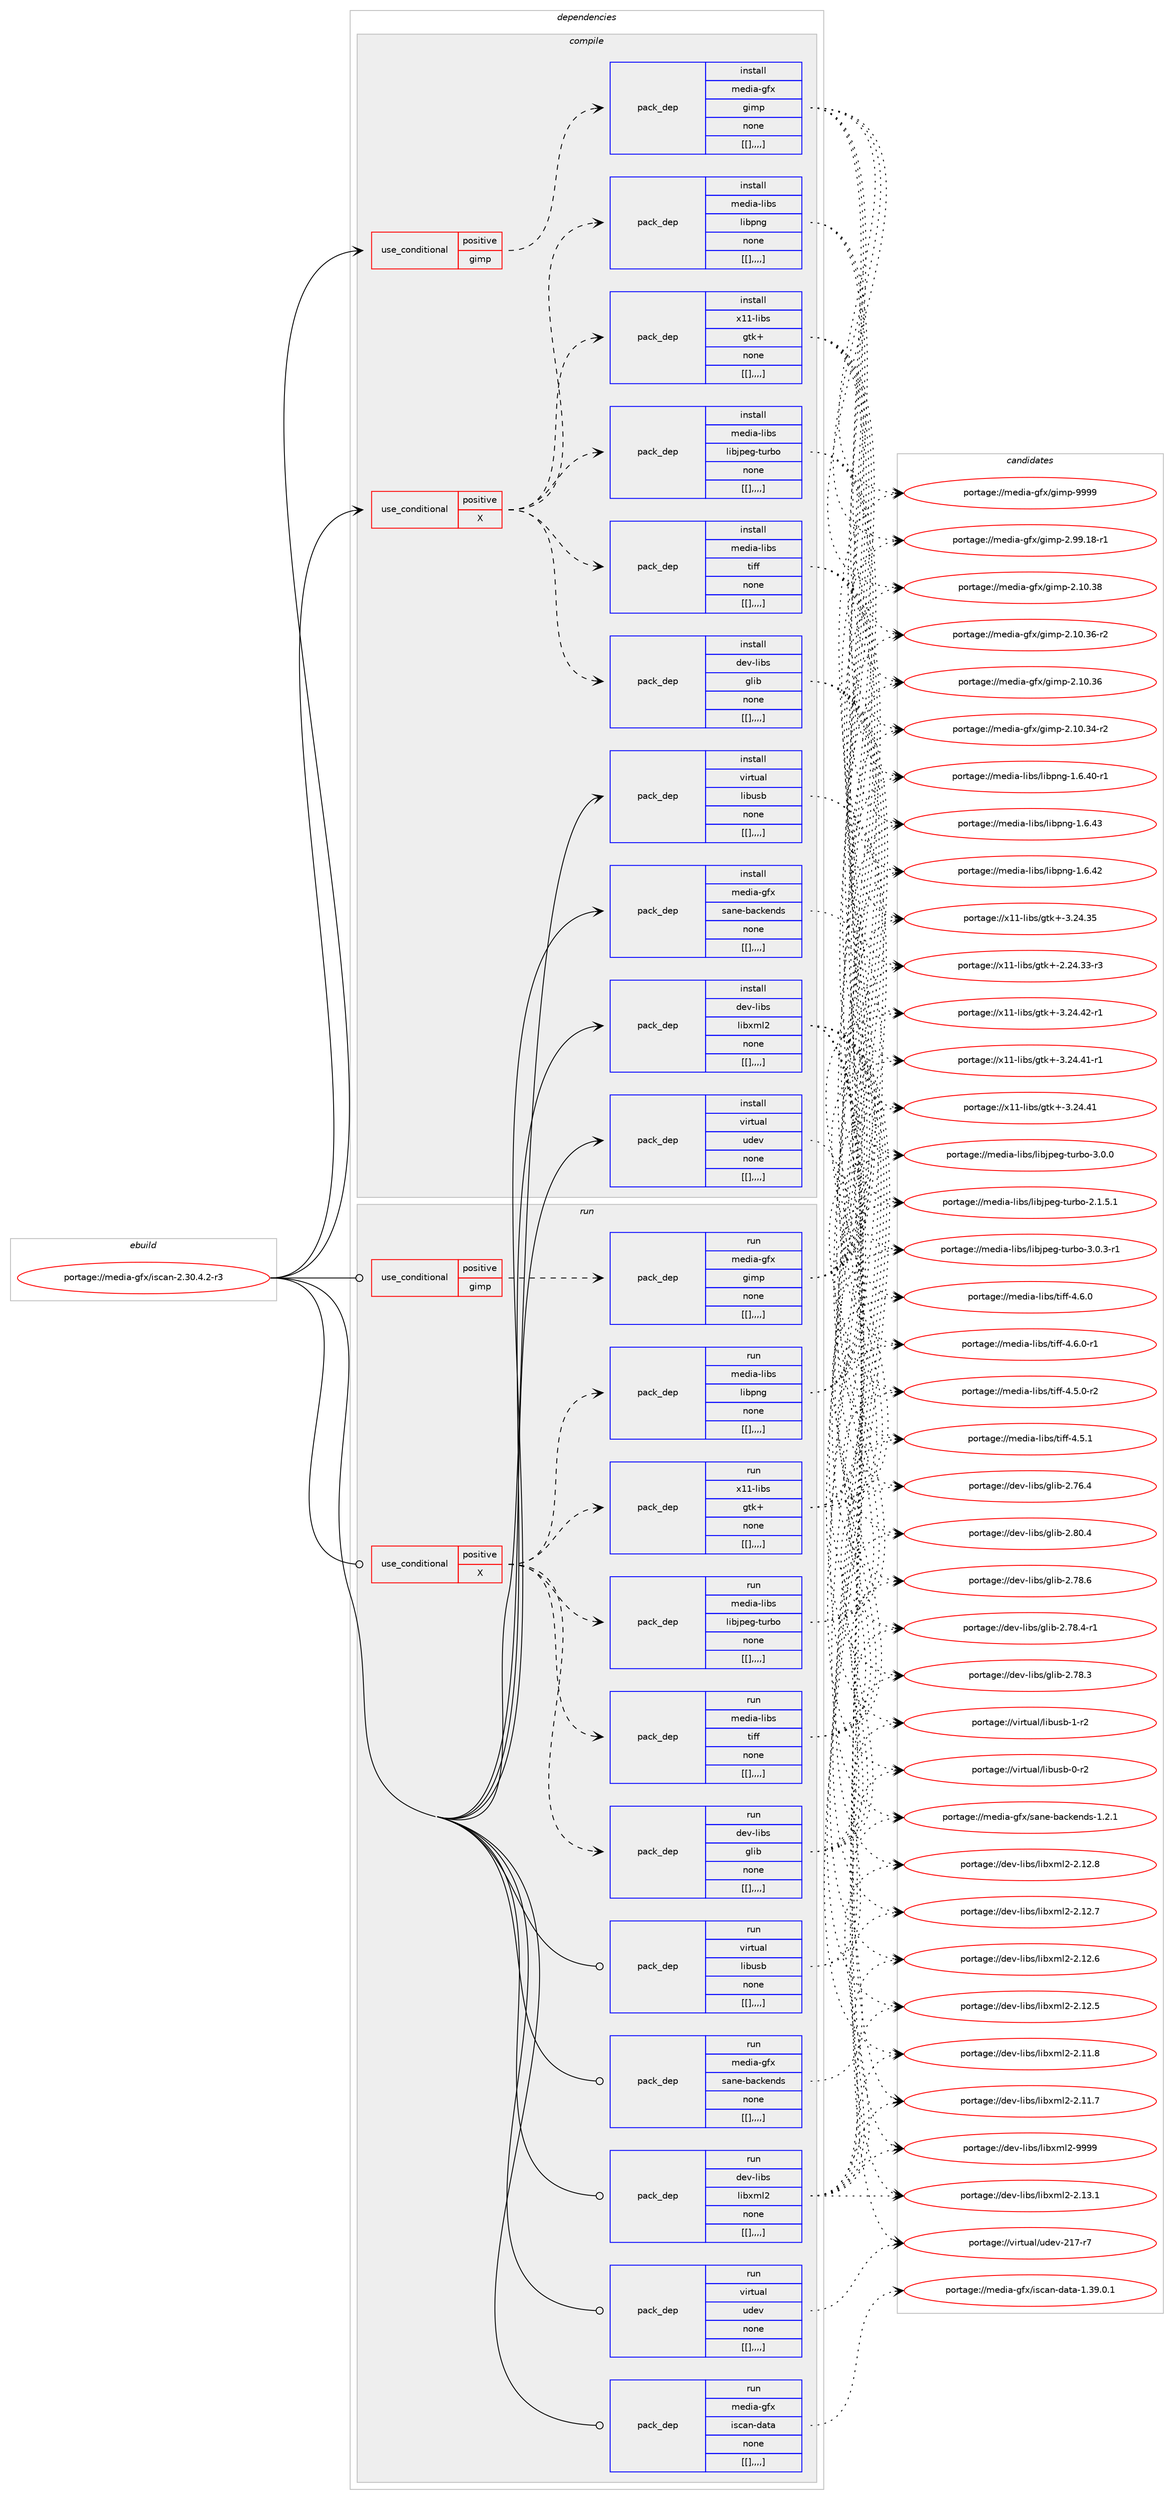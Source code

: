 digraph prolog {

# *************
# Graph options
# *************

newrank=true;
concentrate=true;
compound=true;
graph [rankdir=LR,fontname=Helvetica,fontsize=10,ranksep=1.5];#, ranksep=2.5, nodesep=0.2];
edge  [arrowhead=vee];
node  [fontname=Helvetica,fontsize=10];

# **********
# The ebuild
# **********

subgraph cluster_leftcol {
color=gray;
label=<<i>ebuild</i>>;
id [label="portage://media-gfx/iscan-2.30.4.2-r3", color=red, width=4, href="../media-gfx/iscan-2.30.4.2-r3.svg"];
}

# ****************
# The dependencies
# ****************

subgraph cluster_midcol {
color=gray;
label=<<i>dependencies</i>>;
subgraph cluster_compile {
fillcolor="#eeeeee";
style=filled;
label=<<i>compile</i>>;
subgraph cond76708 {
dependency306579 [label=<<TABLE BORDER="0" CELLBORDER="1" CELLSPACING="0" CELLPADDING="4"><TR><TD ROWSPAN="3" CELLPADDING="10">use_conditional</TD></TR><TR><TD>positive</TD></TR><TR><TD>X</TD></TR></TABLE>>, shape=none, color=red];
subgraph pack227377 {
dependency306580 [label=<<TABLE BORDER="0" CELLBORDER="1" CELLSPACING="0" CELLPADDING="4" WIDTH="220"><TR><TD ROWSPAN="6" CELLPADDING="30">pack_dep</TD></TR><TR><TD WIDTH="110">install</TD></TR><TR><TD>dev-libs</TD></TR><TR><TD>glib</TD></TR><TR><TD>none</TD></TR><TR><TD>[[],,,,]</TD></TR></TABLE>>, shape=none, color=blue];
}
dependency306579:e -> dependency306580:w [weight=20,style="dashed",arrowhead="vee"];
subgraph pack227378 {
dependency306581 [label=<<TABLE BORDER="0" CELLBORDER="1" CELLSPACING="0" CELLPADDING="4" WIDTH="220"><TR><TD ROWSPAN="6" CELLPADDING="30">pack_dep</TD></TR><TR><TD WIDTH="110">install</TD></TR><TR><TD>media-libs</TD></TR><TR><TD>libjpeg-turbo</TD></TR><TR><TD>none</TD></TR><TR><TD>[[],,,,]</TD></TR></TABLE>>, shape=none, color=blue];
}
dependency306579:e -> dependency306581:w [weight=20,style="dashed",arrowhead="vee"];
subgraph pack227379 {
dependency306582 [label=<<TABLE BORDER="0" CELLBORDER="1" CELLSPACING="0" CELLPADDING="4" WIDTH="220"><TR><TD ROWSPAN="6" CELLPADDING="30">pack_dep</TD></TR><TR><TD WIDTH="110">install</TD></TR><TR><TD>media-libs</TD></TR><TR><TD>libpng</TD></TR><TR><TD>none</TD></TR><TR><TD>[[],,,,]</TD></TR></TABLE>>, shape=none, color=blue];
}
dependency306579:e -> dependency306582:w [weight=20,style="dashed",arrowhead="vee"];
subgraph pack227380 {
dependency306583 [label=<<TABLE BORDER="0" CELLBORDER="1" CELLSPACING="0" CELLPADDING="4" WIDTH="220"><TR><TD ROWSPAN="6" CELLPADDING="30">pack_dep</TD></TR><TR><TD WIDTH="110">install</TD></TR><TR><TD>media-libs</TD></TR><TR><TD>tiff</TD></TR><TR><TD>none</TD></TR><TR><TD>[[],,,,]</TD></TR></TABLE>>, shape=none, color=blue];
}
dependency306579:e -> dependency306583:w [weight=20,style="dashed",arrowhead="vee"];
subgraph pack227381 {
dependency306584 [label=<<TABLE BORDER="0" CELLBORDER="1" CELLSPACING="0" CELLPADDING="4" WIDTH="220"><TR><TD ROWSPAN="6" CELLPADDING="30">pack_dep</TD></TR><TR><TD WIDTH="110">install</TD></TR><TR><TD>x11-libs</TD></TR><TR><TD>gtk+</TD></TR><TR><TD>none</TD></TR><TR><TD>[[],,,,]</TD></TR></TABLE>>, shape=none, color=blue];
}
dependency306579:e -> dependency306584:w [weight=20,style="dashed",arrowhead="vee"];
}
id:e -> dependency306579:w [weight=20,style="solid",arrowhead="vee"];
subgraph cond76709 {
dependency306585 [label=<<TABLE BORDER="0" CELLBORDER="1" CELLSPACING="0" CELLPADDING="4"><TR><TD ROWSPAN="3" CELLPADDING="10">use_conditional</TD></TR><TR><TD>positive</TD></TR><TR><TD>gimp</TD></TR></TABLE>>, shape=none, color=red];
subgraph pack227382 {
dependency306586 [label=<<TABLE BORDER="0" CELLBORDER="1" CELLSPACING="0" CELLPADDING="4" WIDTH="220"><TR><TD ROWSPAN="6" CELLPADDING="30">pack_dep</TD></TR><TR><TD WIDTH="110">install</TD></TR><TR><TD>media-gfx</TD></TR><TR><TD>gimp</TD></TR><TR><TD>none</TD></TR><TR><TD>[[],,,,]</TD></TR></TABLE>>, shape=none, color=blue];
}
dependency306585:e -> dependency306586:w [weight=20,style="dashed",arrowhead="vee"];
}
id:e -> dependency306585:w [weight=20,style="solid",arrowhead="vee"];
subgraph pack227383 {
dependency306587 [label=<<TABLE BORDER="0" CELLBORDER="1" CELLSPACING="0" CELLPADDING="4" WIDTH="220"><TR><TD ROWSPAN="6" CELLPADDING="30">pack_dep</TD></TR><TR><TD WIDTH="110">install</TD></TR><TR><TD>dev-libs</TD></TR><TR><TD>libxml2</TD></TR><TR><TD>none</TD></TR><TR><TD>[[],,,,]</TD></TR></TABLE>>, shape=none, color=blue];
}
id:e -> dependency306587:w [weight=20,style="solid",arrowhead="vee"];
subgraph pack227384 {
dependency306588 [label=<<TABLE BORDER="0" CELLBORDER="1" CELLSPACING="0" CELLPADDING="4" WIDTH="220"><TR><TD ROWSPAN="6" CELLPADDING="30">pack_dep</TD></TR><TR><TD WIDTH="110">install</TD></TR><TR><TD>media-gfx</TD></TR><TR><TD>sane-backends</TD></TR><TR><TD>none</TD></TR><TR><TD>[[],,,,]</TD></TR></TABLE>>, shape=none, color=blue];
}
id:e -> dependency306588:w [weight=20,style="solid",arrowhead="vee"];
subgraph pack227385 {
dependency306589 [label=<<TABLE BORDER="0" CELLBORDER="1" CELLSPACING="0" CELLPADDING="4" WIDTH="220"><TR><TD ROWSPAN="6" CELLPADDING="30">pack_dep</TD></TR><TR><TD WIDTH="110">install</TD></TR><TR><TD>virtual</TD></TR><TR><TD>libusb</TD></TR><TR><TD>none</TD></TR><TR><TD>[[],,,,]</TD></TR></TABLE>>, shape=none, color=blue];
}
id:e -> dependency306589:w [weight=20,style="solid",arrowhead="vee"];
subgraph pack227386 {
dependency306590 [label=<<TABLE BORDER="0" CELLBORDER="1" CELLSPACING="0" CELLPADDING="4" WIDTH="220"><TR><TD ROWSPAN="6" CELLPADDING="30">pack_dep</TD></TR><TR><TD WIDTH="110">install</TD></TR><TR><TD>virtual</TD></TR><TR><TD>udev</TD></TR><TR><TD>none</TD></TR><TR><TD>[[],,,,]</TD></TR></TABLE>>, shape=none, color=blue];
}
id:e -> dependency306590:w [weight=20,style="solid",arrowhead="vee"];
}
subgraph cluster_compileandrun {
fillcolor="#eeeeee";
style=filled;
label=<<i>compile and run</i>>;
}
subgraph cluster_run {
fillcolor="#eeeeee";
style=filled;
label=<<i>run</i>>;
subgraph cond76710 {
dependency306591 [label=<<TABLE BORDER="0" CELLBORDER="1" CELLSPACING="0" CELLPADDING="4"><TR><TD ROWSPAN="3" CELLPADDING="10">use_conditional</TD></TR><TR><TD>positive</TD></TR><TR><TD>X</TD></TR></TABLE>>, shape=none, color=red];
subgraph pack227387 {
dependency306592 [label=<<TABLE BORDER="0" CELLBORDER="1" CELLSPACING="0" CELLPADDING="4" WIDTH="220"><TR><TD ROWSPAN="6" CELLPADDING="30">pack_dep</TD></TR><TR><TD WIDTH="110">run</TD></TR><TR><TD>dev-libs</TD></TR><TR><TD>glib</TD></TR><TR><TD>none</TD></TR><TR><TD>[[],,,,]</TD></TR></TABLE>>, shape=none, color=blue];
}
dependency306591:e -> dependency306592:w [weight=20,style="dashed",arrowhead="vee"];
subgraph pack227388 {
dependency306593 [label=<<TABLE BORDER="0" CELLBORDER="1" CELLSPACING="0" CELLPADDING="4" WIDTH="220"><TR><TD ROWSPAN="6" CELLPADDING="30">pack_dep</TD></TR><TR><TD WIDTH="110">run</TD></TR><TR><TD>media-libs</TD></TR><TR><TD>libjpeg-turbo</TD></TR><TR><TD>none</TD></TR><TR><TD>[[],,,,]</TD></TR></TABLE>>, shape=none, color=blue];
}
dependency306591:e -> dependency306593:w [weight=20,style="dashed",arrowhead="vee"];
subgraph pack227389 {
dependency306594 [label=<<TABLE BORDER="0" CELLBORDER="1" CELLSPACING="0" CELLPADDING="4" WIDTH="220"><TR><TD ROWSPAN="6" CELLPADDING="30">pack_dep</TD></TR><TR><TD WIDTH="110">run</TD></TR><TR><TD>media-libs</TD></TR><TR><TD>libpng</TD></TR><TR><TD>none</TD></TR><TR><TD>[[],,,,]</TD></TR></TABLE>>, shape=none, color=blue];
}
dependency306591:e -> dependency306594:w [weight=20,style="dashed",arrowhead="vee"];
subgraph pack227390 {
dependency306595 [label=<<TABLE BORDER="0" CELLBORDER="1" CELLSPACING="0" CELLPADDING="4" WIDTH="220"><TR><TD ROWSPAN="6" CELLPADDING="30">pack_dep</TD></TR><TR><TD WIDTH="110">run</TD></TR><TR><TD>media-libs</TD></TR><TR><TD>tiff</TD></TR><TR><TD>none</TD></TR><TR><TD>[[],,,,]</TD></TR></TABLE>>, shape=none, color=blue];
}
dependency306591:e -> dependency306595:w [weight=20,style="dashed",arrowhead="vee"];
subgraph pack227391 {
dependency306596 [label=<<TABLE BORDER="0" CELLBORDER="1" CELLSPACING="0" CELLPADDING="4" WIDTH="220"><TR><TD ROWSPAN="6" CELLPADDING="30">pack_dep</TD></TR><TR><TD WIDTH="110">run</TD></TR><TR><TD>x11-libs</TD></TR><TR><TD>gtk+</TD></TR><TR><TD>none</TD></TR><TR><TD>[[],,,,]</TD></TR></TABLE>>, shape=none, color=blue];
}
dependency306591:e -> dependency306596:w [weight=20,style="dashed",arrowhead="vee"];
}
id:e -> dependency306591:w [weight=20,style="solid",arrowhead="odot"];
subgraph cond76711 {
dependency306597 [label=<<TABLE BORDER="0" CELLBORDER="1" CELLSPACING="0" CELLPADDING="4"><TR><TD ROWSPAN="3" CELLPADDING="10">use_conditional</TD></TR><TR><TD>positive</TD></TR><TR><TD>gimp</TD></TR></TABLE>>, shape=none, color=red];
subgraph pack227392 {
dependency306598 [label=<<TABLE BORDER="0" CELLBORDER="1" CELLSPACING="0" CELLPADDING="4" WIDTH="220"><TR><TD ROWSPAN="6" CELLPADDING="30">pack_dep</TD></TR><TR><TD WIDTH="110">run</TD></TR><TR><TD>media-gfx</TD></TR><TR><TD>gimp</TD></TR><TR><TD>none</TD></TR><TR><TD>[[],,,,]</TD></TR></TABLE>>, shape=none, color=blue];
}
dependency306597:e -> dependency306598:w [weight=20,style="dashed",arrowhead="vee"];
}
id:e -> dependency306597:w [weight=20,style="solid",arrowhead="odot"];
subgraph pack227393 {
dependency306599 [label=<<TABLE BORDER="0" CELLBORDER="1" CELLSPACING="0" CELLPADDING="4" WIDTH="220"><TR><TD ROWSPAN="6" CELLPADDING="30">pack_dep</TD></TR><TR><TD WIDTH="110">run</TD></TR><TR><TD>dev-libs</TD></TR><TR><TD>libxml2</TD></TR><TR><TD>none</TD></TR><TR><TD>[[],,,,]</TD></TR></TABLE>>, shape=none, color=blue];
}
id:e -> dependency306599:w [weight=20,style="solid",arrowhead="odot"];
subgraph pack227394 {
dependency306600 [label=<<TABLE BORDER="0" CELLBORDER="1" CELLSPACING="0" CELLPADDING="4" WIDTH="220"><TR><TD ROWSPAN="6" CELLPADDING="30">pack_dep</TD></TR><TR><TD WIDTH="110">run</TD></TR><TR><TD>media-gfx</TD></TR><TR><TD>iscan-data</TD></TR><TR><TD>none</TD></TR><TR><TD>[[],,,,]</TD></TR></TABLE>>, shape=none, color=blue];
}
id:e -> dependency306600:w [weight=20,style="solid",arrowhead="odot"];
subgraph pack227395 {
dependency306601 [label=<<TABLE BORDER="0" CELLBORDER="1" CELLSPACING="0" CELLPADDING="4" WIDTH="220"><TR><TD ROWSPAN="6" CELLPADDING="30">pack_dep</TD></TR><TR><TD WIDTH="110">run</TD></TR><TR><TD>media-gfx</TD></TR><TR><TD>sane-backends</TD></TR><TR><TD>none</TD></TR><TR><TD>[[],,,,]</TD></TR></TABLE>>, shape=none, color=blue];
}
id:e -> dependency306601:w [weight=20,style="solid",arrowhead="odot"];
subgraph pack227396 {
dependency306602 [label=<<TABLE BORDER="0" CELLBORDER="1" CELLSPACING="0" CELLPADDING="4" WIDTH="220"><TR><TD ROWSPAN="6" CELLPADDING="30">pack_dep</TD></TR><TR><TD WIDTH="110">run</TD></TR><TR><TD>virtual</TD></TR><TR><TD>libusb</TD></TR><TR><TD>none</TD></TR><TR><TD>[[],,,,]</TD></TR></TABLE>>, shape=none, color=blue];
}
id:e -> dependency306602:w [weight=20,style="solid",arrowhead="odot"];
subgraph pack227397 {
dependency306603 [label=<<TABLE BORDER="0" CELLBORDER="1" CELLSPACING="0" CELLPADDING="4" WIDTH="220"><TR><TD ROWSPAN="6" CELLPADDING="30">pack_dep</TD></TR><TR><TD WIDTH="110">run</TD></TR><TR><TD>virtual</TD></TR><TR><TD>udev</TD></TR><TR><TD>none</TD></TR><TR><TD>[[],,,,]</TD></TR></TABLE>>, shape=none, color=blue];
}
id:e -> dependency306603:w [weight=20,style="solid",arrowhead="odot"];
}
}

# **************
# The candidates
# **************

subgraph cluster_choices {
rank=same;
color=gray;
label=<<i>candidates</i>>;

subgraph choice227377 {
color=black;
nodesep=1;
choice1001011184510810598115471031081059845504656484652 [label="portage://dev-libs/glib-2.80.4", color=red, width=4,href="../dev-libs/glib-2.80.4.svg"];
choice1001011184510810598115471031081059845504655564654 [label="portage://dev-libs/glib-2.78.6", color=red, width=4,href="../dev-libs/glib-2.78.6.svg"];
choice10010111845108105981154710310810598455046555646524511449 [label="portage://dev-libs/glib-2.78.4-r1", color=red, width=4,href="../dev-libs/glib-2.78.4-r1.svg"];
choice1001011184510810598115471031081059845504655564651 [label="portage://dev-libs/glib-2.78.3", color=red, width=4,href="../dev-libs/glib-2.78.3.svg"];
choice1001011184510810598115471031081059845504655544652 [label="portage://dev-libs/glib-2.76.4", color=red, width=4,href="../dev-libs/glib-2.76.4.svg"];
dependency306580:e -> choice1001011184510810598115471031081059845504656484652:w [style=dotted,weight="100"];
dependency306580:e -> choice1001011184510810598115471031081059845504655564654:w [style=dotted,weight="100"];
dependency306580:e -> choice10010111845108105981154710310810598455046555646524511449:w [style=dotted,weight="100"];
dependency306580:e -> choice1001011184510810598115471031081059845504655564651:w [style=dotted,weight="100"];
dependency306580:e -> choice1001011184510810598115471031081059845504655544652:w [style=dotted,weight="100"];
}
subgraph choice227378 {
color=black;
nodesep=1;
choice109101100105974510810598115471081059810611210110345116117114981114551464846514511449 [label="portage://media-libs/libjpeg-turbo-3.0.3-r1", color=red, width=4,href="../media-libs/libjpeg-turbo-3.0.3-r1.svg"];
choice10910110010597451081059811547108105981061121011034511611711498111455146484648 [label="portage://media-libs/libjpeg-turbo-3.0.0", color=red, width=4,href="../media-libs/libjpeg-turbo-3.0.0.svg"];
choice109101100105974510810598115471081059810611210110345116117114981114550464946534649 [label="portage://media-libs/libjpeg-turbo-2.1.5.1", color=red, width=4,href="../media-libs/libjpeg-turbo-2.1.5.1.svg"];
dependency306581:e -> choice109101100105974510810598115471081059810611210110345116117114981114551464846514511449:w [style=dotted,weight="100"];
dependency306581:e -> choice10910110010597451081059811547108105981061121011034511611711498111455146484648:w [style=dotted,weight="100"];
dependency306581:e -> choice109101100105974510810598115471081059810611210110345116117114981114550464946534649:w [style=dotted,weight="100"];
}
subgraph choice227379 {
color=black;
nodesep=1;
choice109101100105974510810598115471081059811211010345494654465251 [label="portage://media-libs/libpng-1.6.43", color=red, width=4,href="../media-libs/libpng-1.6.43.svg"];
choice109101100105974510810598115471081059811211010345494654465250 [label="portage://media-libs/libpng-1.6.42", color=red, width=4,href="../media-libs/libpng-1.6.42.svg"];
choice1091011001059745108105981154710810598112110103454946544652484511449 [label="portage://media-libs/libpng-1.6.40-r1", color=red, width=4,href="../media-libs/libpng-1.6.40-r1.svg"];
dependency306582:e -> choice109101100105974510810598115471081059811211010345494654465251:w [style=dotted,weight="100"];
dependency306582:e -> choice109101100105974510810598115471081059811211010345494654465250:w [style=dotted,weight="100"];
dependency306582:e -> choice1091011001059745108105981154710810598112110103454946544652484511449:w [style=dotted,weight="100"];
}
subgraph choice227380 {
color=black;
nodesep=1;
choice109101100105974510810598115471161051021024552465446484511449 [label="portage://media-libs/tiff-4.6.0-r1", color=red, width=4,href="../media-libs/tiff-4.6.0-r1.svg"];
choice10910110010597451081059811547116105102102455246544648 [label="portage://media-libs/tiff-4.6.0", color=red, width=4,href="../media-libs/tiff-4.6.0.svg"];
choice10910110010597451081059811547116105102102455246534649 [label="portage://media-libs/tiff-4.5.1", color=red, width=4,href="../media-libs/tiff-4.5.1.svg"];
choice109101100105974510810598115471161051021024552465346484511450 [label="portage://media-libs/tiff-4.5.0-r2", color=red, width=4,href="../media-libs/tiff-4.5.0-r2.svg"];
dependency306583:e -> choice109101100105974510810598115471161051021024552465446484511449:w [style=dotted,weight="100"];
dependency306583:e -> choice10910110010597451081059811547116105102102455246544648:w [style=dotted,weight="100"];
dependency306583:e -> choice10910110010597451081059811547116105102102455246534649:w [style=dotted,weight="100"];
dependency306583:e -> choice109101100105974510810598115471161051021024552465346484511450:w [style=dotted,weight="100"];
}
subgraph choice227381 {
color=black;
nodesep=1;
choice12049494510810598115471031161074345514650524652504511449 [label="portage://x11-libs/gtk+-3.24.42-r1", color=red, width=4,href="../x11-libs/gtk+-3.24.42-r1.svg"];
choice12049494510810598115471031161074345514650524652494511449 [label="portage://x11-libs/gtk+-3.24.41-r1", color=red, width=4,href="../x11-libs/gtk+-3.24.41-r1.svg"];
choice1204949451081059811547103116107434551465052465249 [label="portage://x11-libs/gtk+-3.24.41", color=red, width=4,href="../x11-libs/gtk+-3.24.41.svg"];
choice1204949451081059811547103116107434551465052465153 [label="portage://x11-libs/gtk+-3.24.35", color=red, width=4,href="../x11-libs/gtk+-3.24.35.svg"];
choice12049494510810598115471031161074345504650524651514511451 [label="portage://x11-libs/gtk+-2.24.33-r3", color=red, width=4,href="../x11-libs/gtk+-2.24.33-r3.svg"];
dependency306584:e -> choice12049494510810598115471031161074345514650524652504511449:w [style=dotted,weight="100"];
dependency306584:e -> choice12049494510810598115471031161074345514650524652494511449:w [style=dotted,weight="100"];
dependency306584:e -> choice1204949451081059811547103116107434551465052465249:w [style=dotted,weight="100"];
dependency306584:e -> choice1204949451081059811547103116107434551465052465153:w [style=dotted,weight="100"];
dependency306584:e -> choice12049494510810598115471031161074345504650524651514511451:w [style=dotted,weight="100"];
}
subgraph choice227382 {
color=black;
nodesep=1;
choice1091011001059745103102120471031051091124557575757 [label="portage://media-gfx/gimp-9999", color=red, width=4,href="../media-gfx/gimp-9999.svg"];
choice10910110010597451031021204710310510911245504657574649564511449 [label="portage://media-gfx/gimp-2.99.18-r1", color=red, width=4,href="../media-gfx/gimp-2.99.18-r1.svg"];
choice1091011001059745103102120471031051091124550464948465156 [label="portage://media-gfx/gimp-2.10.38", color=red, width=4,href="../media-gfx/gimp-2.10.38.svg"];
choice10910110010597451031021204710310510911245504649484651544511450 [label="portage://media-gfx/gimp-2.10.36-r2", color=red, width=4,href="../media-gfx/gimp-2.10.36-r2.svg"];
choice1091011001059745103102120471031051091124550464948465154 [label="portage://media-gfx/gimp-2.10.36", color=red, width=4,href="../media-gfx/gimp-2.10.36.svg"];
choice10910110010597451031021204710310510911245504649484651524511450 [label="portage://media-gfx/gimp-2.10.34-r2", color=red, width=4,href="../media-gfx/gimp-2.10.34-r2.svg"];
dependency306586:e -> choice1091011001059745103102120471031051091124557575757:w [style=dotted,weight="100"];
dependency306586:e -> choice10910110010597451031021204710310510911245504657574649564511449:w [style=dotted,weight="100"];
dependency306586:e -> choice1091011001059745103102120471031051091124550464948465156:w [style=dotted,weight="100"];
dependency306586:e -> choice10910110010597451031021204710310510911245504649484651544511450:w [style=dotted,weight="100"];
dependency306586:e -> choice1091011001059745103102120471031051091124550464948465154:w [style=dotted,weight="100"];
dependency306586:e -> choice10910110010597451031021204710310510911245504649484651524511450:w [style=dotted,weight="100"];
}
subgraph choice227383 {
color=black;
nodesep=1;
choice10010111845108105981154710810598120109108504557575757 [label="portage://dev-libs/libxml2-9999", color=red, width=4,href="../dev-libs/libxml2-9999.svg"];
choice100101118451081059811547108105981201091085045504649514649 [label="portage://dev-libs/libxml2-2.13.1", color=red, width=4,href="../dev-libs/libxml2-2.13.1.svg"];
choice100101118451081059811547108105981201091085045504649504656 [label="portage://dev-libs/libxml2-2.12.8", color=red, width=4,href="../dev-libs/libxml2-2.12.8.svg"];
choice100101118451081059811547108105981201091085045504649504655 [label="portage://dev-libs/libxml2-2.12.7", color=red, width=4,href="../dev-libs/libxml2-2.12.7.svg"];
choice100101118451081059811547108105981201091085045504649504654 [label="portage://dev-libs/libxml2-2.12.6", color=red, width=4,href="../dev-libs/libxml2-2.12.6.svg"];
choice100101118451081059811547108105981201091085045504649504653 [label="portage://dev-libs/libxml2-2.12.5", color=red, width=4,href="../dev-libs/libxml2-2.12.5.svg"];
choice100101118451081059811547108105981201091085045504649494656 [label="portage://dev-libs/libxml2-2.11.8", color=red, width=4,href="../dev-libs/libxml2-2.11.8.svg"];
choice100101118451081059811547108105981201091085045504649494655 [label="portage://dev-libs/libxml2-2.11.7", color=red, width=4,href="../dev-libs/libxml2-2.11.7.svg"];
dependency306587:e -> choice10010111845108105981154710810598120109108504557575757:w [style=dotted,weight="100"];
dependency306587:e -> choice100101118451081059811547108105981201091085045504649514649:w [style=dotted,weight="100"];
dependency306587:e -> choice100101118451081059811547108105981201091085045504649504656:w [style=dotted,weight="100"];
dependency306587:e -> choice100101118451081059811547108105981201091085045504649504655:w [style=dotted,weight="100"];
dependency306587:e -> choice100101118451081059811547108105981201091085045504649504654:w [style=dotted,weight="100"];
dependency306587:e -> choice100101118451081059811547108105981201091085045504649504653:w [style=dotted,weight="100"];
dependency306587:e -> choice100101118451081059811547108105981201091085045504649494656:w [style=dotted,weight="100"];
dependency306587:e -> choice100101118451081059811547108105981201091085045504649494655:w [style=dotted,weight="100"];
}
subgraph choice227384 {
color=black;
nodesep=1;
choice1091011001059745103102120471159711010145989799107101110100115454946504649 [label="portage://media-gfx/sane-backends-1.2.1", color=red, width=4,href="../media-gfx/sane-backends-1.2.1.svg"];
dependency306588:e -> choice1091011001059745103102120471159711010145989799107101110100115454946504649:w [style=dotted,weight="100"];
}
subgraph choice227385 {
color=black;
nodesep=1;
choice1181051141161179710847108105981171159845494511450 [label="portage://virtual/libusb-1-r2", color=red, width=4,href="../virtual/libusb-1-r2.svg"];
choice1181051141161179710847108105981171159845484511450 [label="portage://virtual/libusb-0-r2", color=red, width=4,href="../virtual/libusb-0-r2.svg"];
dependency306589:e -> choice1181051141161179710847108105981171159845494511450:w [style=dotted,weight="100"];
dependency306589:e -> choice1181051141161179710847108105981171159845484511450:w [style=dotted,weight="100"];
}
subgraph choice227386 {
color=black;
nodesep=1;
choice1181051141161179710847117100101118455049554511455 [label="portage://virtual/udev-217-r7", color=red, width=4,href="../virtual/udev-217-r7.svg"];
dependency306590:e -> choice1181051141161179710847117100101118455049554511455:w [style=dotted,weight="100"];
}
subgraph choice227387 {
color=black;
nodesep=1;
choice1001011184510810598115471031081059845504656484652 [label="portage://dev-libs/glib-2.80.4", color=red, width=4,href="../dev-libs/glib-2.80.4.svg"];
choice1001011184510810598115471031081059845504655564654 [label="portage://dev-libs/glib-2.78.6", color=red, width=4,href="../dev-libs/glib-2.78.6.svg"];
choice10010111845108105981154710310810598455046555646524511449 [label="portage://dev-libs/glib-2.78.4-r1", color=red, width=4,href="../dev-libs/glib-2.78.4-r1.svg"];
choice1001011184510810598115471031081059845504655564651 [label="portage://dev-libs/glib-2.78.3", color=red, width=4,href="../dev-libs/glib-2.78.3.svg"];
choice1001011184510810598115471031081059845504655544652 [label="portage://dev-libs/glib-2.76.4", color=red, width=4,href="../dev-libs/glib-2.76.4.svg"];
dependency306592:e -> choice1001011184510810598115471031081059845504656484652:w [style=dotted,weight="100"];
dependency306592:e -> choice1001011184510810598115471031081059845504655564654:w [style=dotted,weight="100"];
dependency306592:e -> choice10010111845108105981154710310810598455046555646524511449:w [style=dotted,weight="100"];
dependency306592:e -> choice1001011184510810598115471031081059845504655564651:w [style=dotted,weight="100"];
dependency306592:e -> choice1001011184510810598115471031081059845504655544652:w [style=dotted,weight="100"];
}
subgraph choice227388 {
color=black;
nodesep=1;
choice109101100105974510810598115471081059810611210110345116117114981114551464846514511449 [label="portage://media-libs/libjpeg-turbo-3.0.3-r1", color=red, width=4,href="../media-libs/libjpeg-turbo-3.0.3-r1.svg"];
choice10910110010597451081059811547108105981061121011034511611711498111455146484648 [label="portage://media-libs/libjpeg-turbo-3.0.0", color=red, width=4,href="../media-libs/libjpeg-turbo-3.0.0.svg"];
choice109101100105974510810598115471081059810611210110345116117114981114550464946534649 [label="portage://media-libs/libjpeg-turbo-2.1.5.1", color=red, width=4,href="../media-libs/libjpeg-turbo-2.1.5.1.svg"];
dependency306593:e -> choice109101100105974510810598115471081059810611210110345116117114981114551464846514511449:w [style=dotted,weight="100"];
dependency306593:e -> choice10910110010597451081059811547108105981061121011034511611711498111455146484648:w [style=dotted,weight="100"];
dependency306593:e -> choice109101100105974510810598115471081059810611210110345116117114981114550464946534649:w [style=dotted,weight="100"];
}
subgraph choice227389 {
color=black;
nodesep=1;
choice109101100105974510810598115471081059811211010345494654465251 [label="portage://media-libs/libpng-1.6.43", color=red, width=4,href="../media-libs/libpng-1.6.43.svg"];
choice109101100105974510810598115471081059811211010345494654465250 [label="portage://media-libs/libpng-1.6.42", color=red, width=4,href="../media-libs/libpng-1.6.42.svg"];
choice1091011001059745108105981154710810598112110103454946544652484511449 [label="portage://media-libs/libpng-1.6.40-r1", color=red, width=4,href="../media-libs/libpng-1.6.40-r1.svg"];
dependency306594:e -> choice109101100105974510810598115471081059811211010345494654465251:w [style=dotted,weight="100"];
dependency306594:e -> choice109101100105974510810598115471081059811211010345494654465250:w [style=dotted,weight="100"];
dependency306594:e -> choice1091011001059745108105981154710810598112110103454946544652484511449:w [style=dotted,weight="100"];
}
subgraph choice227390 {
color=black;
nodesep=1;
choice109101100105974510810598115471161051021024552465446484511449 [label="portage://media-libs/tiff-4.6.0-r1", color=red, width=4,href="../media-libs/tiff-4.6.0-r1.svg"];
choice10910110010597451081059811547116105102102455246544648 [label="portage://media-libs/tiff-4.6.0", color=red, width=4,href="../media-libs/tiff-4.6.0.svg"];
choice10910110010597451081059811547116105102102455246534649 [label="portage://media-libs/tiff-4.5.1", color=red, width=4,href="../media-libs/tiff-4.5.1.svg"];
choice109101100105974510810598115471161051021024552465346484511450 [label="portage://media-libs/tiff-4.5.0-r2", color=red, width=4,href="../media-libs/tiff-4.5.0-r2.svg"];
dependency306595:e -> choice109101100105974510810598115471161051021024552465446484511449:w [style=dotted,weight="100"];
dependency306595:e -> choice10910110010597451081059811547116105102102455246544648:w [style=dotted,weight="100"];
dependency306595:e -> choice10910110010597451081059811547116105102102455246534649:w [style=dotted,weight="100"];
dependency306595:e -> choice109101100105974510810598115471161051021024552465346484511450:w [style=dotted,weight="100"];
}
subgraph choice227391 {
color=black;
nodesep=1;
choice12049494510810598115471031161074345514650524652504511449 [label="portage://x11-libs/gtk+-3.24.42-r1", color=red, width=4,href="../x11-libs/gtk+-3.24.42-r1.svg"];
choice12049494510810598115471031161074345514650524652494511449 [label="portage://x11-libs/gtk+-3.24.41-r1", color=red, width=4,href="../x11-libs/gtk+-3.24.41-r1.svg"];
choice1204949451081059811547103116107434551465052465249 [label="portage://x11-libs/gtk+-3.24.41", color=red, width=4,href="../x11-libs/gtk+-3.24.41.svg"];
choice1204949451081059811547103116107434551465052465153 [label="portage://x11-libs/gtk+-3.24.35", color=red, width=4,href="../x11-libs/gtk+-3.24.35.svg"];
choice12049494510810598115471031161074345504650524651514511451 [label="portage://x11-libs/gtk+-2.24.33-r3", color=red, width=4,href="../x11-libs/gtk+-2.24.33-r3.svg"];
dependency306596:e -> choice12049494510810598115471031161074345514650524652504511449:w [style=dotted,weight="100"];
dependency306596:e -> choice12049494510810598115471031161074345514650524652494511449:w [style=dotted,weight="100"];
dependency306596:e -> choice1204949451081059811547103116107434551465052465249:w [style=dotted,weight="100"];
dependency306596:e -> choice1204949451081059811547103116107434551465052465153:w [style=dotted,weight="100"];
dependency306596:e -> choice12049494510810598115471031161074345504650524651514511451:w [style=dotted,weight="100"];
}
subgraph choice227392 {
color=black;
nodesep=1;
choice1091011001059745103102120471031051091124557575757 [label="portage://media-gfx/gimp-9999", color=red, width=4,href="../media-gfx/gimp-9999.svg"];
choice10910110010597451031021204710310510911245504657574649564511449 [label="portage://media-gfx/gimp-2.99.18-r1", color=red, width=4,href="../media-gfx/gimp-2.99.18-r1.svg"];
choice1091011001059745103102120471031051091124550464948465156 [label="portage://media-gfx/gimp-2.10.38", color=red, width=4,href="../media-gfx/gimp-2.10.38.svg"];
choice10910110010597451031021204710310510911245504649484651544511450 [label="portage://media-gfx/gimp-2.10.36-r2", color=red, width=4,href="../media-gfx/gimp-2.10.36-r2.svg"];
choice1091011001059745103102120471031051091124550464948465154 [label="portage://media-gfx/gimp-2.10.36", color=red, width=4,href="../media-gfx/gimp-2.10.36.svg"];
choice10910110010597451031021204710310510911245504649484651524511450 [label="portage://media-gfx/gimp-2.10.34-r2", color=red, width=4,href="../media-gfx/gimp-2.10.34-r2.svg"];
dependency306598:e -> choice1091011001059745103102120471031051091124557575757:w [style=dotted,weight="100"];
dependency306598:e -> choice10910110010597451031021204710310510911245504657574649564511449:w [style=dotted,weight="100"];
dependency306598:e -> choice1091011001059745103102120471031051091124550464948465156:w [style=dotted,weight="100"];
dependency306598:e -> choice10910110010597451031021204710310510911245504649484651544511450:w [style=dotted,weight="100"];
dependency306598:e -> choice1091011001059745103102120471031051091124550464948465154:w [style=dotted,weight="100"];
dependency306598:e -> choice10910110010597451031021204710310510911245504649484651524511450:w [style=dotted,weight="100"];
}
subgraph choice227393 {
color=black;
nodesep=1;
choice10010111845108105981154710810598120109108504557575757 [label="portage://dev-libs/libxml2-9999", color=red, width=4,href="../dev-libs/libxml2-9999.svg"];
choice100101118451081059811547108105981201091085045504649514649 [label="portage://dev-libs/libxml2-2.13.1", color=red, width=4,href="../dev-libs/libxml2-2.13.1.svg"];
choice100101118451081059811547108105981201091085045504649504656 [label="portage://dev-libs/libxml2-2.12.8", color=red, width=4,href="../dev-libs/libxml2-2.12.8.svg"];
choice100101118451081059811547108105981201091085045504649504655 [label="portage://dev-libs/libxml2-2.12.7", color=red, width=4,href="../dev-libs/libxml2-2.12.7.svg"];
choice100101118451081059811547108105981201091085045504649504654 [label="portage://dev-libs/libxml2-2.12.6", color=red, width=4,href="../dev-libs/libxml2-2.12.6.svg"];
choice100101118451081059811547108105981201091085045504649504653 [label="portage://dev-libs/libxml2-2.12.5", color=red, width=4,href="../dev-libs/libxml2-2.12.5.svg"];
choice100101118451081059811547108105981201091085045504649494656 [label="portage://dev-libs/libxml2-2.11.8", color=red, width=4,href="../dev-libs/libxml2-2.11.8.svg"];
choice100101118451081059811547108105981201091085045504649494655 [label="portage://dev-libs/libxml2-2.11.7", color=red, width=4,href="../dev-libs/libxml2-2.11.7.svg"];
dependency306599:e -> choice10010111845108105981154710810598120109108504557575757:w [style=dotted,weight="100"];
dependency306599:e -> choice100101118451081059811547108105981201091085045504649514649:w [style=dotted,weight="100"];
dependency306599:e -> choice100101118451081059811547108105981201091085045504649504656:w [style=dotted,weight="100"];
dependency306599:e -> choice100101118451081059811547108105981201091085045504649504655:w [style=dotted,weight="100"];
dependency306599:e -> choice100101118451081059811547108105981201091085045504649504654:w [style=dotted,weight="100"];
dependency306599:e -> choice100101118451081059811547108105981201091085045504649504653:w [style=dotted,weight="100"];
dependency306599:e -> choice100101118451081059811547108105981201091085045504649494656:w [style=dotted,weight="100"];
dependency306599:e -> choice100101118451081059811547108105981201091085045504649494655:w [style=dotted,weight="100"];
}
subgraph choice227394 {
color=black;
nodesep=1;
choice1091011001059745103102120471051159997110451009711697454946515746484649 [label="portage://media-gfx/iscan-data-1.39.0.1", color=red, width=4,href="../media-gfx/iscan-data-1.39.0.1.svg"];
dependency306600:e -> choice1091011001059745103102120471051159997110451009711697454946515746484649:w [style=dotted,weight="100"];
}
subgraph choice227395 {
color=black;
nodesep=1;
choice1091011001059745103102120471159711010145989799107101110100115454946504649 [label="portage://media-gfx/sane-backends-1.2.1", color=red, width=4,href="../media-gfx/sane-backends-1.2.1.svg"];
dependency306601:e -> choice1091011001059745103102120471159711010145989799107101110100115454946504649:w [style=dotted,weight="100"];
}
subgraph choice227396 {
color=black;
nodesep=1;
choice1181051141161179710847108105981171159845494511450 [label="portage://virtual/libusb-1-r2", color=red, width=4,href="../virtual/libusb-1-r2.svg"];
choice1181051141161179710847108105981171159845484511450 [label="portage://virtual/libusb-0-r2", color=red, width=4,href="../virtual/libusb-0-r2.svg"];
dependency306602:e -> choice1181051141161179710847108105981171159845494511450:w [style=dotted,weight="100"];
dependency306602:e -> choice1181051141161179710847108105981171159845484511450:w [style=dotted,weight="100"];
}
subgraph choice227397 {
color=black;
nodesep=1;
choice1181051141161179710847117100101118455049554511455 [label="portage://virtual/udev-217-r7", color=red, width=4,href="../virtual/udev-217-r7.svg"];
dependency306603:e -> choice1181051141161179710847117100101118455049554511455:w [style=dotted,weight="100"];
}
}

}
